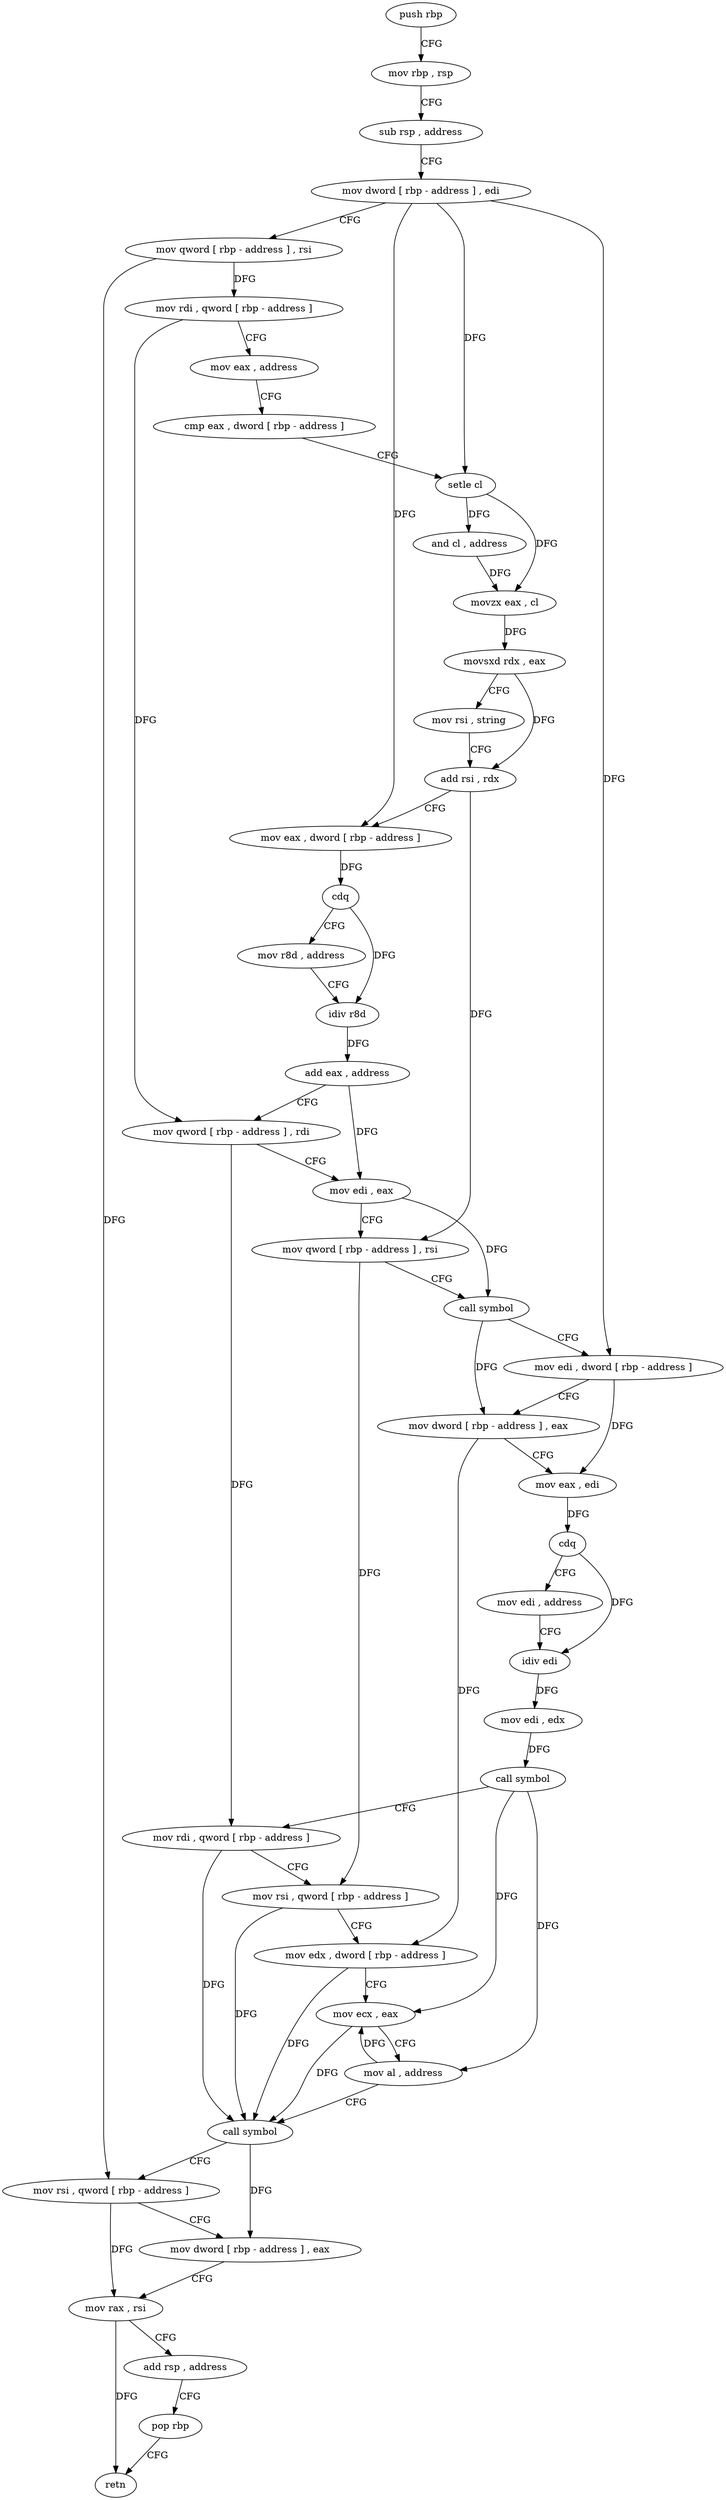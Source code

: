 digraph "func" {
"4437856" [label = "push rbp" ]
"4437857" [label = "mov rbp , rsp" ]
"4437860" [label = "sub rsp , address" ]
"4437864" [label = "mov dword [ rbp - address ] , edi" ]
"4437867" [label = "mov qword [ rbp - address ] , rsi" ]
"4437871" [label = "mov rdi , qword [ rbp - address ]" ]
"4437875" [label = "mov eax , address" ]
"4437880" [label = "cmp eax , dword [ rbp - address ]" ]
"4437883" [label = "setle cl" ]
"4437886" [label = "and cl , address" ]
"4437889" [label = "movzx eax , cl" ]
"4437892" [label = "movsxd rdx , eax" ]
"4437895" [label = "mov rsi , string" ]
"4437905" [label = "add rsi , rdx" ]
"4437908" [label = "mov eax , dword [ rbp - address ]" ]
"4437911" [label = "cdq" ]
"4437912" [label = "mov r8d , address" ]
"4437918" [label = "idiv r8d" ]
"4437921" [label = "add eax , address" ]
"4437924" [label = "mov qword [ rbp - address ] , rdi" ]
"4437928" [label = "mov edi , eax" ]
"4437930" [label = "mov qword [ rbp - address ] , rsi" ]
"4437934" [label = "call symbol" ]
"4437939" [label = "mov edi , dword [ rbp - address ]" ]
"4437942" [label = "mov dword [ rbp - address ] , eax" ]
"4437945" [label = "mov eax , edi" ]
"4437947" [label = "cdq" ]
"4437948" [label = "mov edi , address" ]
"4437953" [label = "idiv edi" ]
"4437955" [label = "mov edi , edx" ]
"4437957" [label = "call symbol" ]
"4437962" [label = "mov rdi , qword [ rbp - address ]" ]
"4437966" [label = "mov rsi , qword [ rbp - address ]" ]
"4437970" [label = "mov edx , dword [ rbp - address ]" ]
"4437973" [label = "mov ecx , eax" ]
"4437975" [label = "mov al , address" ]
"4437977" [label = "call symbol" ]
"4437982" [label = "mov rsi , qword [ rbp - address ]" ]
"4437986" [label = "mov dword [ rbp - address ] , eax" ]
"4437989" [label = "mov rax , rsi" ]
"4437992" [label = "add rsp , address" ]
"4437996" [label = "pop rbp" ]
"4437997" [label = "retn" ]
"4437856" -> "4437857" [ label = "CFG" ]
"4437857" -> "4437860" [ label = "CFG" ]
"4437860" -> "4437864" [ label = "CFG" ]
"4437864" -> "4437867" [ label = "CFG" ]
"4437864" -> "4437883" [ label = "DFG" ]
"4437864" -> "4437908" [ label = "DFG" ]
"4437864" -> "4437939" [ label = "DFG" ]
"4437867" -> "4437871" [ label = "DFG" ]
"4437867" -> "4437982" [ label = "DFG" ]
"4437871" -> "4437875" [ label = "CFG" ]
"4437871" -> "4437924" [ label = "DFG" ]
"4437875" -> "4437880" [ label = "CFG" ]
"4437880" -> "4437883" [ label = "CFG" ]
"4437883" -> "4437886" [ label = "DFG" ]
"4437883" -> "4437889" [ label = "DFG" ]
"4437886" -> "4437889" [ label = "DFG" ]
"4437889" -> "4437892" [ label = "DFG" ]
"4437892" -> "4437895" [ label = "CFG" ]
"4437892" -> "4437905" [ label = "DFG" ]
"4437895" -> "4437905" [ label = "CFG" ]
"4437905" -> "4437908" [ label = "CFG" ]
"4437905" -> "4437930" [ label = "DFG" ]
"4437908" -> "4437911" [ label = "DFG" ]
"4437911" -> "4437912" [ label = "CFG" ]
"4437911" -> "4437918" [ label = "DFG" ]
"4437912" -> "4437918" [ label = "CFG" ]
"4437918" -> "4437921" [ label = "DFG" ]
"4437921" -> "4437924" [ label = "CFG" ]
"4437921" -> "4437928" [ label = "DFG" ]
"4437924" -> "4437928" [ label = "CFG" ]
"4437924" -> "4437962" [ label = "DFG" ]
"4437928" -> "4437930" [ label = "CFG" ]
"4437928" -> "4437934" [ label = "DFG" ]
"4437930" -> "4437934" [ label = "CFG" ]
"4437930" -> "4437966" [ label = "DFG" ]
"4437934" -> "4437939" [ label = "CFG" ]
"4437934" -> "4437942" [ label = "DFG" ]
"4437939" -> "4437942" [ label = "CFG" ]
"4437939" -> "4437945" [ label = "DFG" ]
"4437942" -> "4437945" [ label = "CFG" ]
"4437942" -> "4437970" [ label = "DFG" ]
"4437945" -> "4437947" [ label = "DFG" ]
"4437947" -> "4437948" [ label = "CFG" ]
"4437947" -> "4437953" [ label = "DFG" ]
"4437948" -> "4437953" [ label = "CFG" ]
"4437953" -> "4437955" [ label = "DFG" ]
"4437955" -> "4437957" [ label = "DFG" ]
"4437957" -> "4437962" [ label = "CFG" ]
"4437957" -> "4437973" [ label = "DFG" ]
"4437957" -> "4437975" [ label = "DFG" ]
"4437962" -> "4437966" [ label = "CFG" ]
"4437962" -> "4437977" [ label = "DFG" ]
"4437966" -> "4437970" [ label = "CFG" ]
"4437966" -> "4437977" [ label = "DFG" ]
"4437970" -> "4437973" [ label = "CFG" ]
"4437970" -> "4437977" [ label = "DFG" ]
"4437973" -> "4437975" [ label = "CFG" ]
"4437973" -> "4437977" [ label = "DFG" ]
"4437975" -> "4437977" [ label = "CFG" ]
"4437975" -> "4437973" [ label = "DFG" ]
"4437977" -> "4437982" [ label = "CFG" ]
"4437977" -> "4437986" [ label = "DFG" ]
"4437982" -> "4437986" [ label = "CFG" ]
"4437982" -> "4437989" [ label = "DFG" ]
"4437986" -> "4437989" [ label = "CFG" ]
"4437989" -> "4437992" [ label = "CFG" ]
"4437989" -> "4437997" [ label = "DFG" ]
"4437992" -> "4437996" [ label = "CFG" ]
"4437996" -> "4437997" [ label = "CFG" ]
}
